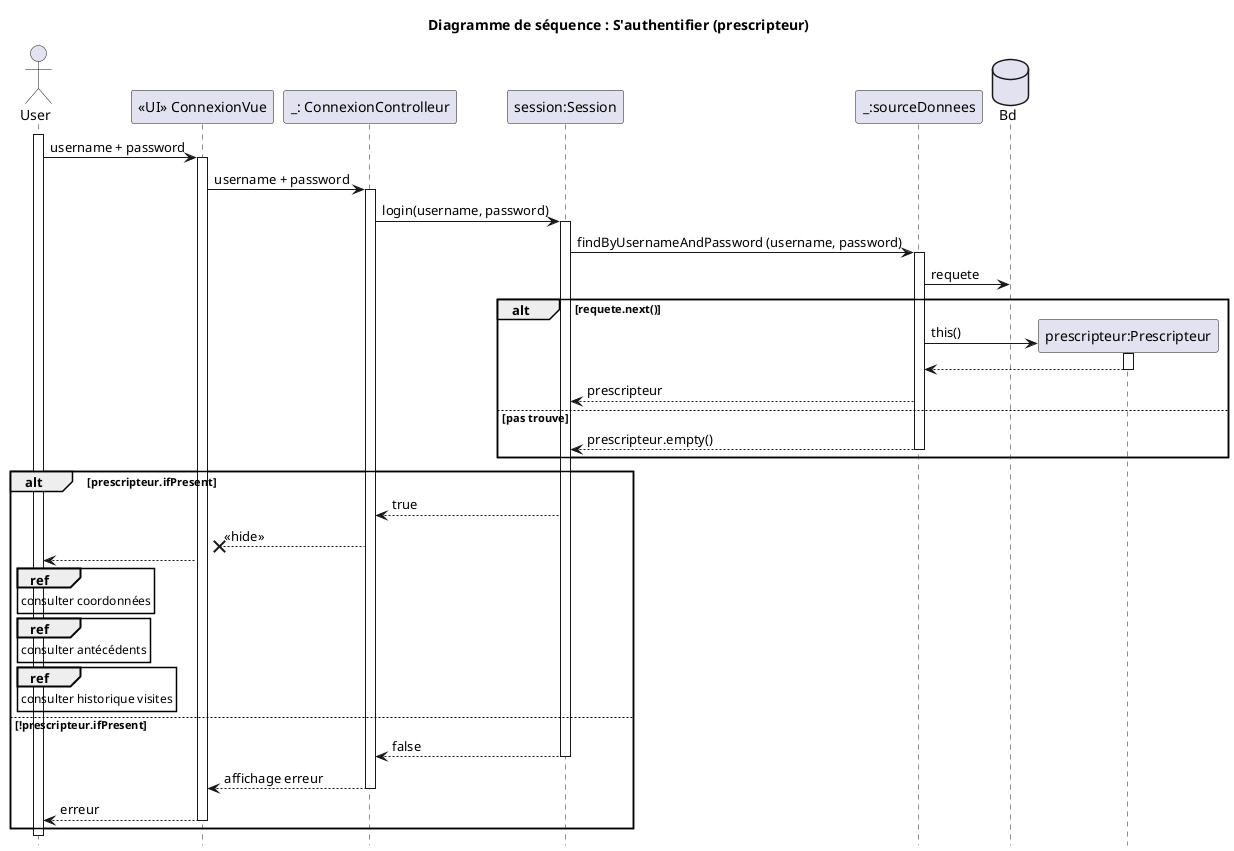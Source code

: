 @startuml

title Diagramme de séquence : S'authentifier (prescripteur)

hide footbox

actor "User" as usr

participant "<<UI>> ConnexionVue" as cv
participant "_: ConnexionControlleur" as cc
participant "session:Session" as ses
participant "_:sourceDonnees" as sd
database "Bd" as bd

activate usr
usr -> cv : username + password
    activate cv
    cv -> cc : username + password
    activate cc
    cc -> ses : login(username, password)
    activate ses
    ses -> sd : findByUsernameAndPassword (username, password)
    activate sd
    sd -> bd : requete
    alt requete.next()
        create participant "prescripteur:Prescripteur" as pres
        sd -> pres : this()
        activate pres
        pres --> sd
        deactivate pres
        sd --> ses : prescripteur
    else pas trouve
        sd --> ses : prescripteur.empty()
        deactivate sd
    end

    alt prescripteur.ifPresent
        ses --> cc : true
        cc -->x cv : <<hide>>
        cv --> usr
        ref over usr : consulter coordonnées
        ref over usr : consulter antécédents
        ref over usr : consulter historique visites
    else !prescripteur.ifPresent
        ses --> cc : false
        deactivate ses
        cc --> cv : affichage erreur
        deactivate cc
        cv --> usr : erreur
        deactivate cv
    end
deactivate usr


@enduml